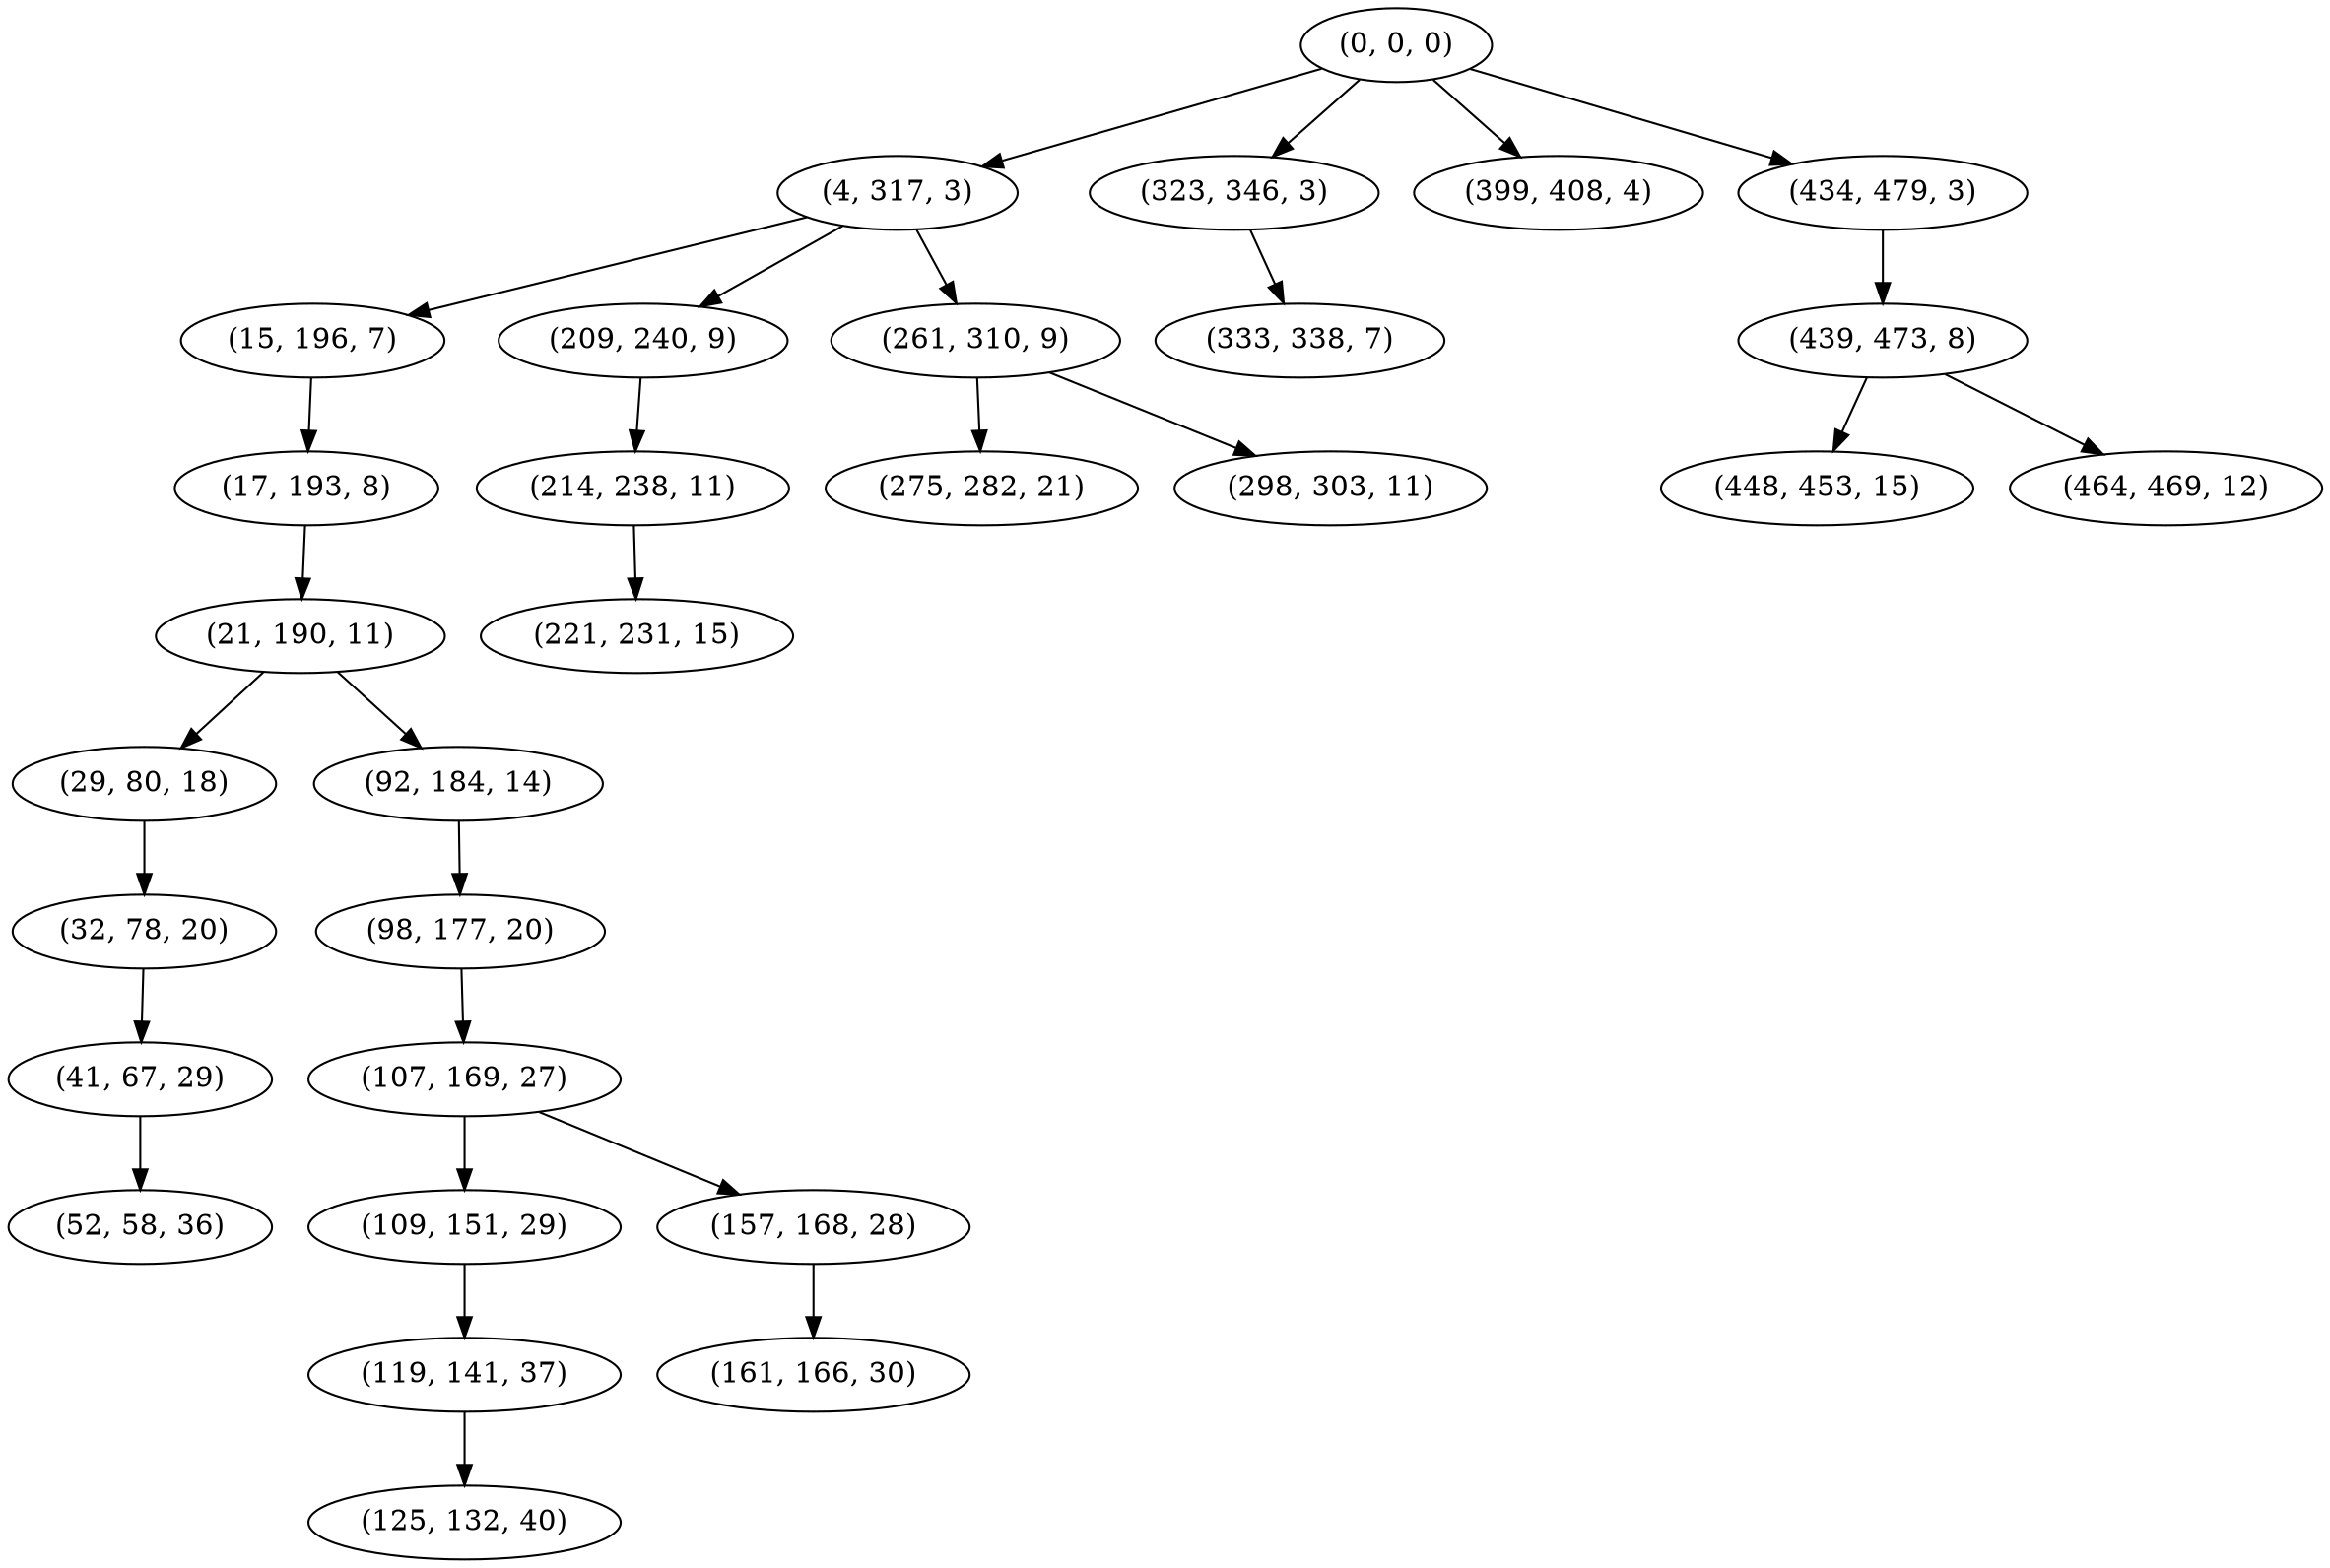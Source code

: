 digraph tree {
    "(0, 0, 0)";
    "(4, 317, 3)";
    "(15, 196, 7)";
    "(17, 193, 8)";
    "(21, 190, 11)";
    "(29, 80, 18)";
    "(32, 78, 20)";
    "(41, 67, 29)";
    "(52, 58, 36)";
    "(92, 184, 14)";
    "(98, 177, 20)";
    "(107, 169, 27)";
    "(109, 151, 29)";
    "(119, 141, 37)";
    "(125, 132, 40)";
    "(157, 168, 28)";
    "(161, 166, 30)";
    "(209, 240, 9)";
    "(214, 238, 11)";
    "(221, 231, 15)";
    "(261, 310, 9)";
    "(275, 282, 21)";
    "(298, 303, 11)";
    "(323, 346, 3)";
    "(333, 338, 7)";
    "(399, 408, 4)";
    "(434, 479, 3)";
    "(439, 473, 8)";
    "(448, 453, 15)";
    "(464, 469, 12)";
    "(0, 0, 0)" -> "(4, 317, 3)";
    "(0, 0, 0)" -> "(323, 346, 3)";
    "(0, 0, 0)" -> "(399, 408, 4)";
    "(0, 0, 0)" -> "(434, 479, 3)";
    "(4, 317, 3)" -> "(15, 196, 7)";
    "(4, 317, 3)" -> "(209, 240, 9)";
    "(4, 317, 3)" -> "(261, 310, 9)";
    "(15, 196, 7)" -> "(17, 193, 8)";
    "(17, 193, 8)" -> "(21, 190, 11)";
    "(21, 190, 11)" -> "(29, 80, 18)";
    "(21, 190, 11)" -> "(92, 184, 14)";
    "(29, 80, 18)" -> "(32, 78, 20)";
    "(32, 78, 20)" -> "(41, 67, 29)";
    "(41, 67, 29)" -> "(52, 58, 36)";
    "(92, 184, 14)" -> "(98, 177, 20)";
    "(98, 177, 20)" -> "(107, 169, 27)";
    "(107, 169, 27)" -> "(109, 151, 29)";
    "(107, 169, 27)" -> "(157, 168, 28)";
    "(109, 151, 29)" -> "(119, 141, 37)";
    "(119, 141, 37)" -> "(125, 132, 40)";
    "(157, 168, 28)" -> "(161, 166, 30)";
    "(209, 240, 9)" -> "(214, 238, 11)";
    "(214, 238, 11)" -> "(221, 231, 15)";
    "(261, 310, 9)" -> "(275, 282, 21)";
    "(261, 310, 9)" -> "(298, 303, 11)";
    "(323, 346, 3)" -> "(333, 338, 7)";
    "(434, 479, 3)" -> "(439, 473, 8)";
    "(439, 473, 8)" -> "(448, 453, 15)";
    "(439, 473, 8)" -> "(464, 469, 12)";
}
